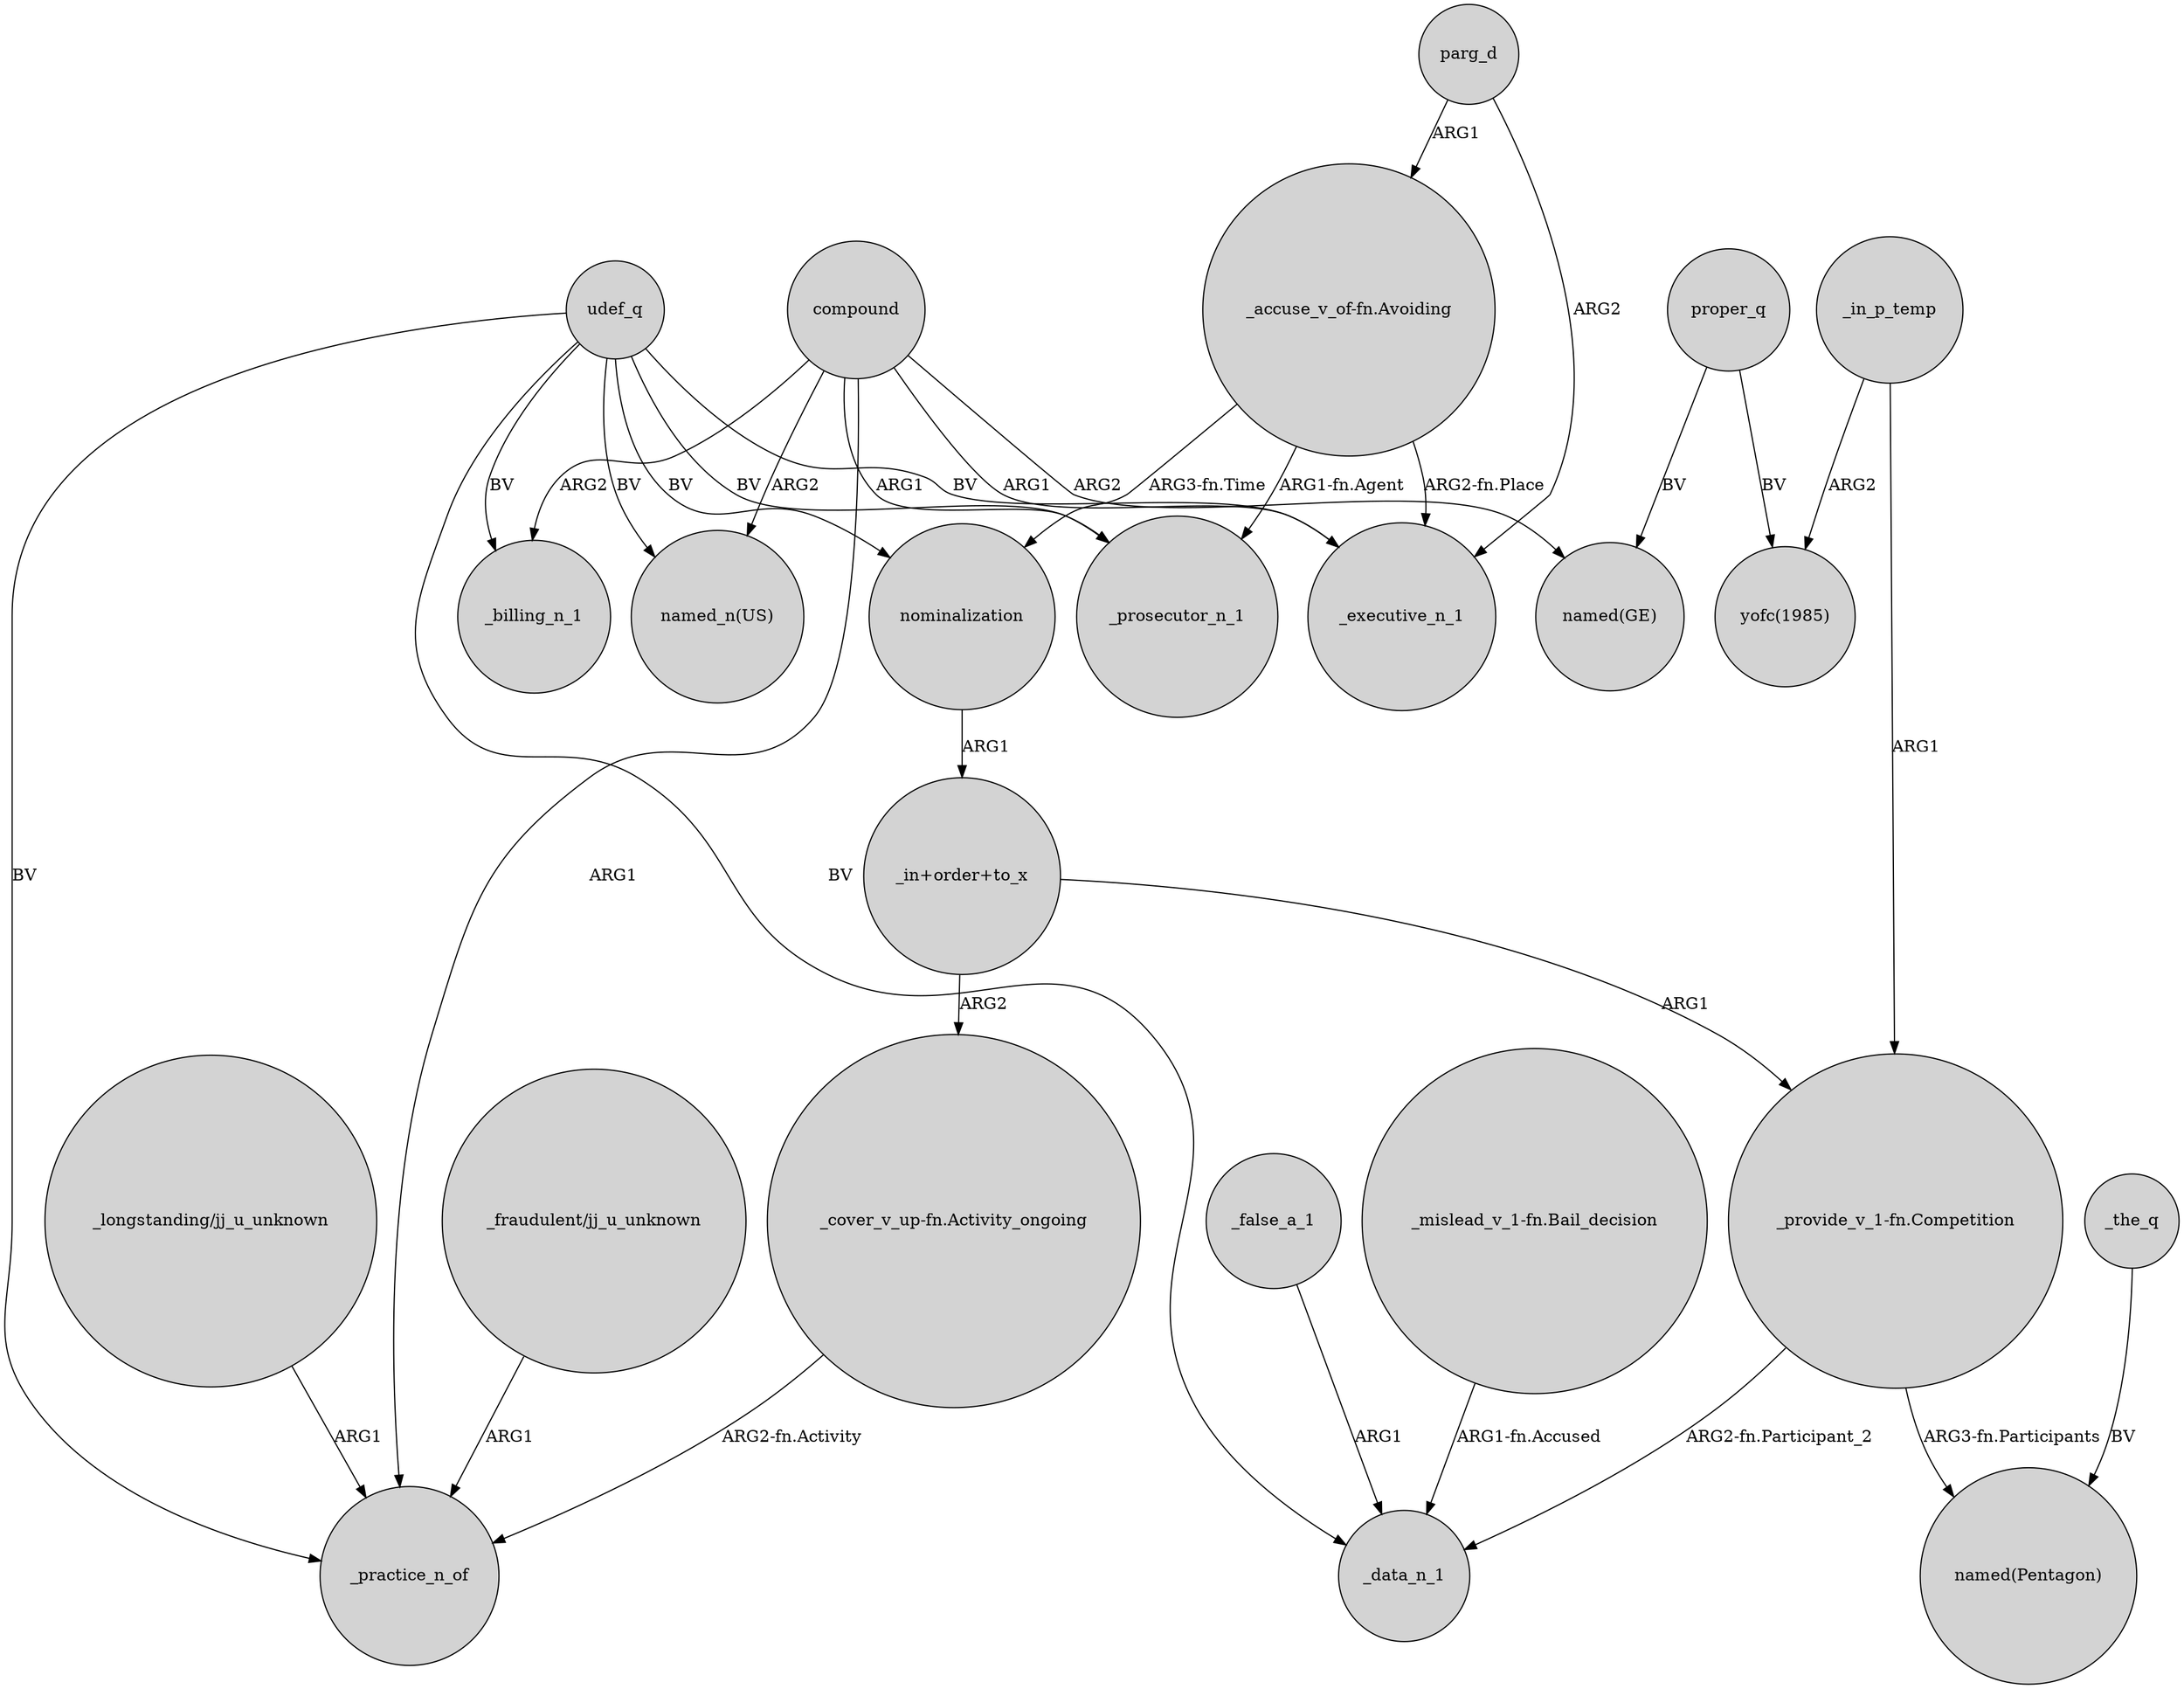 digraph {
	node [shape=circle style=filled]
	nominalization -> "_in+order+to_x" [label=ARG1]
	proper_q -> "yofc(1985)" [label=BV]
	"_fraudulent/jj_u_unknown" -> _practice_n_of [label=ARG1]
	parg_d -> "_accuse_v_of-fn.Avoiding" [label=ARG1]
	udef_q -> _prosecutor_n_1 [label=BV]
	"_accuse_v_of-fn.Avoiding" -> nominalization [label="ARG3-fn.Time"]
	udef_q -> nominalization [label=BV]
	_false_a_1 -> _data_n_1 [label=ARG1]
	"_in+order+to_x" -> "_provide_v_1-fn.Competition" [label=ARG1]
	compound -> _practice_n_of [label=ARG1]
	"_provide_v_1-fn.Competition" -> _data_n_1 [label="ARG2-fn.Participant_2"]
	"_accuse_v_of-fn.Avoiding" -> _executive_n_1 [label="ARG2-fn.Place"]
	compound -> _prosecutor_n_1 [label=ARG1]
	udef_q -> _executive_n_1 [label=BV]
	_the_q -> "named(Pentagon)" [label=BV]
	_in_p_temp -> "yofc(1985)" [label=ARG2]
	"_longstanding/jj_u_unknown" -> _practice_n_of [label=ARG1]
	"_provide_v_1-fn.Competition" -> "named(Pentagon)" [label="ARG3-fn.Participants"]
	compound -> _executive_n_1 [label=ARG1]
	"_in+order+to_x" -> "_cover_v_up-fn.Activity_ongoing" [label=ARG2]
	proper_q -> "named(GE)" [label=BV]
	"_cover_v_up-fn.Activity_ongoing" -> _practice_n_of [label="ARG2-fn.Activity"]
	udef_q -> _practice_n_of [label=BV]
	_in_p_temp -> "_provide_v_1-fn.Competition" [label=ARG1]
	udef_q -> _billing_n_1 [label=BV]
	parg_d -> _executive_n_1 [label=ARG2]
	compound -> _billing_n_1 [label=ARG2]
	"_mislead_v_1-fn.Bail_decision" -> _data_n_1 [label="ARG1-fn.Accused"]
	compound -> "named(GE)" [label=ARG2]
	compound -> "named_n(US)" [label=ARG2]
	"_accuse_v_of-fn.Avoiding" -> _prosecutor_n_1 [label="ARG1-fn.Agent"]
	udef_q -> "named_n(US)" [label=BV]
	udef_q -> _data_n_1 [label=BV]
}
